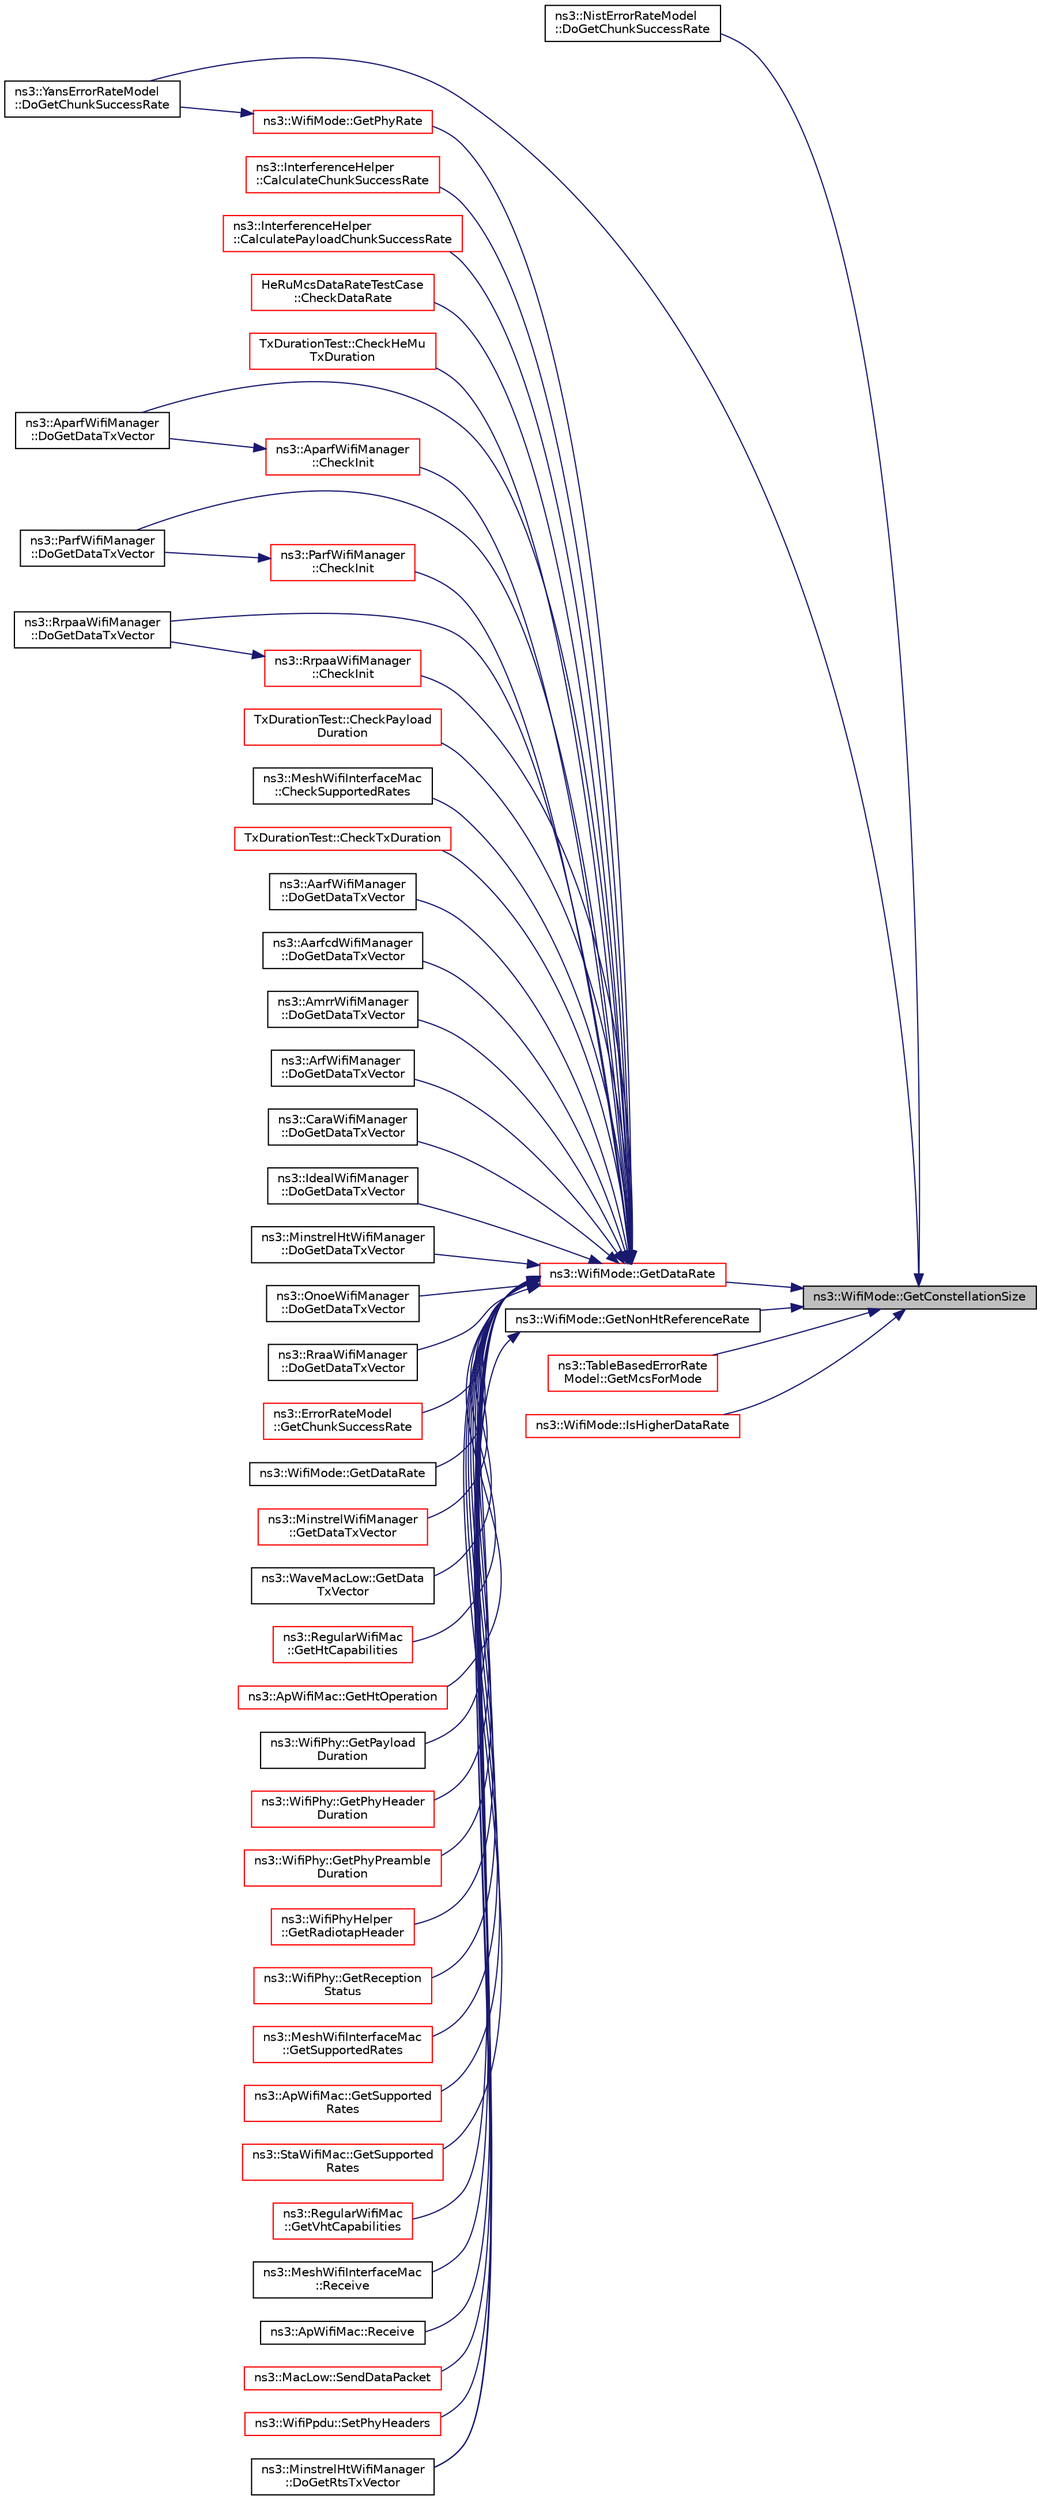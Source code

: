 digraph "ns3::WifiMode::GetConstellationSize"
{
 // LATEX_PDF_SIZE
  edge [fontname="Helvetica",fontsize="10",labelfontname="Helvetica",labelfontsize="10"];
  node [fontname="Helvetica",fontsize="10",shape=record];
  rankdir="RL";
  Node1 [label="ns3::WifiMode::GetConstellationSize",height=0.2,width=0.4,color="black", fillcolor="grey75", style="filled", fontcolor="black",tooltip=" "];
  Node1 -> Node2 [dir="back",color="midnightblue",fontsize="10",style="solid",fontname="Helvetica"];
  Node2 [label="ns3::NistErrorRateModel\l::DoGetChunkSuccessRate",height=0.2,width=0.4,color="black", fillcolor="white", style="filled",URL="$classns3_1_1_nist_error_rate_model.html#abb1b711ee48c9468f0f3d691fbd57076",tooltip="A pure virtual method that must be implemented in the subclass."];
  Node1 -> Node3 [dir="back",color="midnightblue",fontsize="10",style="solid",fontname="Helvetica"];
  Node3 [label="ns3::YansErrorRateModel\l::DoGetChunkSuccessRate",height=0.2,width=0.4,color="black", fillcolor="white", style="filled",URL="$classns3_1_1_yans_error_rate_model.html#af89a17618fe3ab8a80030a9ebd4aeab9",tooltip="A pure virtual method that must be implemented in the subclass."];
  Node1 -> Node4 [dir="back",color="midnightblue",fontsize="10",style="solid",fontname="Helvetica"];
  Node4 [label="ns3::WifiMode::GetDataRate",height=0.2,width=0.4,color="red", fillcolor="white", style="filled",URL="$classns3_1_1_wifi_mode.html#ad90f36e733ceaf8c5771cfbda437e14f",tooltip=" "];
  Node4 -> Node5 [dir="back",color="midnightblue",fontsize="10",style="solid",fontname="Helvetica"];
  Node5 [label="ns3::InterferenceHelper\l::CalculateChunkSuccessRate",height=0.2,width=0.4,color="red", fillcolor="white", style="filled",URL="$classns3_1_1_interference_helper.html#a430cf5d51fa5ea6e1a74585edd6ed311",tooltip="Calculate the success rate of the chunk given the SINR, duration, and Wi-Fi mode."];
  Node4 -> Node9 [dir="back",color="midnightblue",fontsize="10",style="solid",fontname="Helvetica"];
  Node9 [label="ns3::InterferenceHelper\l::CalculatePayloadChunkSuccessRate",height=0.2,width=0.4,color="red", fillcolor="white", style="filled",URL="$classns3_1_1_interference_helper.html#ad5d3ad27b948c541c4440e846e214d0c",tooltip="Calculate the success rate of the payload chunk given the SINR, duration, and Wi-Fi mode."];
  Node4 -> Node11 [dir="back",color="midnightblue",fontsize="10",style="solid",fontname="Helvetica"];
  Node11 [label="HeRuMcsDataRateTestCase\l::CheckDataRate",height=0.2,width=0.4,color="red", fillcolor="white", style="filled",URL="$class_he_ru_mcs_data_rate_test_case.html#a6fb8a4496f25be026848fcc274ac7e04",tooltip="Compare the data rate computed for the provided combination with standard defined one."];
  Node4 -> Node13 [dir="back",color="midnightblue",fontsize="10",style="solid",fontname="Helvetica"];
  Node13 [label="TxDurationTest::CheckHeMu\lTxDuration",height=0.2,width=0.4,color="red", fillcolor="white", style="filled",URL="$class_tx_duration_test.html#aa0304b79f39966f80588360632659222",tooltip="Check if the overall Tx duration returned by WifiPhy for a HE MU PPDU corresponds to a known value."];
  Node4 -> Node15 [dir="back",color="midnightblue",fontsize="10",style="solid",fontname="Helvetica"];
  Node15 [label="ns3::AparfWifiManager\l::CheckInit",height=0.2,width=0.4,color="red", fillcolor="white", style="filled",URL="$classns3_1_1_aparf_wifi_manager.html#a98a3fc4dfff3bcc1bc452dfed963576f",tooltip="Check for initializations."];
  Node15 -> Node16 [dir="back",color="midnightblue",fontsize="10",style="solid",fontname="Helvetica"];
  Node16 [label="ns3::AparfWifiManager\l::DoGetDataTxVector",height=0.2,width=0.4,color="black", fillcolor="white", style="filled",URL="$classns3_1_1_aparf_wifi_manager.html#a9be0935377c6c6052cc12407d17dafbd",tooltip=" "];
  Node4 -> Node19 [dir="back",color="midnightblue",fontsize="10",style="solid",fontname="Helvetica"];
  Node19 [label="ns3::ParfWifiManager\l::CheckInit",height=0.2,width=0.4,color="red", fillcolor="white", style="filled",URL="$classns3_1_1_parf_wifi_manager.html#a2a7ea7d1accf1ce9056c91929db2e7eb",tooltip="Check for initializations."];
  Node19 -> Node20 [dir="back",color="midnightblue",fontsize="10",style="solid",fontname="Helvetica"];
  Node20 [label="ns3::ParfWifiManager\l::DoGetDataTxVector",height=0.2,width=0.4,color="black", fillcolor="white", style="filled",URL="$classns3_1_1_parf_wifi_manager.html#a5a7cc006d12987077a3afc4edd76da86",tooltip=" "];
  Node4 -> Node23 [dir="back",color="midnightblue",fontsize="10",style="solid",fontname="Helvetica"];
  Node23 [label="ns3::RrpaaWifiManager\l::CheckInit",height=0.2,width=0.4,color="red", fillcolor="white", style="filled",URL="$classns3_1_1_rrpaa_wifi_manager.html#a37fd1f9711566d9def5f31c966a89bb5",tooltip="Check for initializations."];
  Node23 -> Node24 [dir="back",color="midnightblue",fontsize="10",style="solid",fontname="Helvetica"];
  Node24 [label="ns3::RrpaaWifiManager\l::DoGetDataTxVector",height=0.2,width=0.4,color="black", fillcolor="white", style="filled",URL="$classns3_1_1_rrpaa_wifi_manager.html#add26dac79b43d5c0114ba30e8cb29a9e",tooltip=" "];
  Node4 -> Node28 [dir="back",color="midnightblue",fontsize="10",style="solid",fontname="Helvetica"];
  Node28 [label="TxDurationTest::CheckPayload\lDuration",height=0.2,width=0.4,color="red", fillcolor="white", style="filled",URL="$class_tx_duration_test.html#a8666c54033e392b15feb1d2aa78bd1c7",tooltip="Check if the payload tx duration returned by InterferenceHelper corresponds to a known value of the p..."];
  Node4 -> Node29 [dir="back",color="midnightblue",fontsize="10",style="solid",fontname="Helvetica"];
  Node29 [label="ns3::MeshWifiInterfaceMac\l::CheckSupportedRates",height=0.2,width=0.4,color="black", fillcolor="white", style="filled",URL="$classns3_1_1_mesh_wifi_interface_mac.html#a0d8d92606ef1a302fc967a8c058d5f81",tooltip="Check supported rates."];
  Node4 -> Node30 [dir="back",color="midnightblue",fontsize="10",style="solid",fontname="Helvetica"];
  Node30 [label="TxDurationTest::CheckTxDuration",height=0.2,width=0.4,color="red", fillcolor="white", style="filled",URL="$class_tx_duration_test.html#a86485ba9721aa086d5a487588b856b8a",tooltip="Check if the overall tx duration returned by InterferenceHelper corresponds to a known value of the p..."];
  Node4 -> Node31 [dir="back",color="midnightblue",fontsize="10",style="solid",fontname="Helvetica"];
  Node31 [label="ns3::AarfWifiManager\l::DoGetDataTxVector",height=0.2,width=0.4,color="black", fillcolor="white", style="filled",URL="$classns3_1_1_aarf_wifi_manager.html#a408d8be07102ba41125c839b01e8a7ee",tooltip=" "];
  Node4 -> Node32 [dir="back",color="midnightblue",fontsize="10",style="solid",fontname="Helvetica"];
  Node32 [label="ns3::AarfcdWifiManager\l::DoGetDataTxVector",height=0.2,width=0.4,color="black", fillcolor="white", style="filled",URL="$classns3_1_1_aarfcd_wifi_manager.html#ab9bfc915e2a36ee071995eb0247b1599",tooltip=" "];
  Node4 -> Node33 [dir="back",color="midnightblue",fontsize="10",style="solid",fontname="Helvetica"];
  Node33 [label="ns3::AmrrWifiManager\l::DoGetDataTxVector",height=0.2,width=0.4,color="black", fillcolor="white", style="filled",URL="$classns3_1_1_amrr_wifi_manager.html#ad18cc0aa1f6f6472e9e5ac2563b85e4c",tooltip=" "];
  Node4 -> Node16 [dir="back",color="midnightblue",fontsize="10",style="solid",fontname="Helvetica"];
  Node4 -> Node34 [dir="back",color="midnightblue",fontsize="10",style="solid",fontname="Helvetica"];
  Node34 [label="ns3::ArfWifiManager\l::DoGetDataTxVector",height=0.2,width=0.4,color="black", fillcolor="white", style="filled",URL="$classns3_1_1_arf_wifi_manager.html#a6bd79d80cbb7f743aa1bece1e5c24584",tooltip=" "];
  Node4 -> Node35 [dir="back",color="midnightblue",fontsize="10",style="solid",fontname="Helvetica"];
  Node35 [label="ns3::CaraWifiManager\l::DoGetDataTxVector",height=0.2,width=0.4,color="black", fillcolor="white", style="filled",URL="$classns3_1_1_cara_wifi_manager.html#a948e474fbc8dd16211dc6f6fcb6ef496",tooltip=" "];
  Node4 -> Node36 [dir="back",color="midnightblue",fontsize="10",style="solid",fontname="Helvetica"];
  Node36 [label="ns3::IdealWifiManager\l::DoGetDataTxVector",height=0.2,width=0.4,color="black", fillcolor="white", style="filled",URL="$classns3_1_1_ideal_wifi_manager.html#a2e7570eb1f5cbef1067cfb714e94218e",tooltip=" "];
  Node4 -> Node37 [dir="back",color="midnightblue",fontsize="10",style="solid",fontname="Helvetica"];
  Node37 [label="ns3::MinstrelHtWifiManager\l::DoGetDataTxVector",height=0.2,width=0.4,color="black", fillcolor="white", style="filled",URL="$classns3_1_1_minstrel_ht_wifi_manager.html#abc2436c9c8dabb7c78907f478e1bb8c7",tooltip=" "];
  Node4 -> Node38 [dir="back",color="midnightblue",fontsize="10",style="solid",fontname="Helvetica"];
  Node38 [label="ns3::OnoeWifiManager\l::DoGetDataTxVector",height=0.2,width=0.4,color="black", fillcolor="white", style="filled",URL="$classns3_1_1_onoe_wifi_manager.html#a58c4d341696639d4b0ea618275461da4",tooltip=" "];
  Node4 -> Node20 [dir="back",color="midnightblue",fontsize="10",style="solid",fontname="Helvetica"];
  Node4 -> Node39 [dir="back",color="midnightblue",fontsize="10",style="solid",fontname="Helvetica"];
  Node39 [label="ns3::RraaWifiManager\l::DoGetDataTxVector",height=0.2,width=0.4,color="black", fillcolor="white", style="filled",URL="$classns3_1_1_rraa_wifi_manager.html#acc7f56a51e22431479e1d534ad7ece84",tooltip=" "];
  Node4 -> Node24 [dir="back",color="midnightblue",fontsize="10",style="solid",fontname="Helvetica"];
  Node4 -> Node40 [dir="back",color="midnightblue",fontsize="10",style="solid",fontname="Helvetica"];
  Node40 [label="ns3::MinstrelHtWifiManager\l::DoGetRtsTxVector",height=0.2,width=0.4,color="black", fillcolor="white", style="filled",URL="$classns3_1_1_minstrel_ht_wifi_manager.html#a8628d42b27a3bf5cbbd4ea0ec2a79307",tooltip=" "];
  Node4 -> Node41 [dir="back",color="midnightblue",fontsize="10",style="solid",fontname="Helvetica"];
  Node41 [label="ns3::ErrorRateModel\l::GetChunkSuccessRate",height=0.2,width=0.4,color="red", fillcolor="white", style="filled",URL="$classns3_1_1_error_rate_model.html#aec3225b1d57ce01bbce1b27226372c66",tooltip="This method returns the probability that the given 'chunk' of the packet will be successfully receive..."];
  Node4 -> Node43 [dir="back",color="midnightblue",fontsize="10",style="solid",fontname="Helvetica"];
  Node43 [label="ns3::WifiMode::GetDataRate",height=0.2,width=0.4,color="black", fillcolor="white", style="filled",URL="$classns3_1_1_wifi_mode.html#af63086343e98b5d54651d871c9c006fd",tooltip=" "];
  Node4 -> Node44 [dir="back",color="midnightblue",fontsize="10",style="solid",fontname="Helvetica"];
  Node44 [label="ns3::MinstrelWifiManager\l::GetDataTxVector",height=0.2,width=0.4,color="red", fillcolor="white", style="filled",URL="$classns3_1_1_minstrel_wifi_manager.html#afc42d002709fb4334ae5b164bfa07aa8",tooltip="Get data transmit vector."];
  Node4 -> Node46 [dir="back",color="midnightblue",fontsize="10",style="solid",fontname="Helvetica"];
  Node46 [label="ns3::WaveMacLow::GetData\lTxVector",height=0.2,width=0.4,color="black", fillcolor="white", style="filled",URL="$classns3_1_1_wave_mac_low.html#a1bb1f43357a8c9513961eca42e104de4",tooltip="Return a TXVECTOR for the DATA frame given the destination."];
  Node4 -> Node47 [dir="back",color="midnightblue",fontsize="10",style="solid",fontname="Helvetica"];
  Node47 [label="ns3::RegularWifiMac\l::GetHtCapabilities",height=0.2,width=0.4,color="red", fillcolor="white", style="filled",URL="$classns3_1_1_regular_wifi_mac.html#ad51001e4ea7ef05fb584002b158a4e3e",tooltip="Return the HT capabilities of the device."];
  Node4 -> Node78 [dir="back",color="midnightblue",fontsize="10",style="solid",fontname="Helvetica"];
  Node78 [label="ns3::ApWifiMac::GetHtOperation",height=0.2,width=0.4,color="red", fillcolor="white", style="filled",URL="$classns3_1_1_ap_wifi_mac.html#a4fefa01556b990b9995ff1a5577060d3",tooltip="Return the HT operation of the current AP."];
  Node4 -> Node79 [dir="back",color="midnightblue",fontsize="10",style="solid",fontname="Helvetica"];
  Node79 [label="ns3::WifiPhy::GetPayload\lDuration",height=0.2,width=0.4,color="black", fillcolor="white", style="filled",URL="$classns3_1_1_wifi_phy.html#a7e72152289274c390430fa6e52e99acf",tooltip=" "];
  Node4 -> Node80 [dir="back",color="midnightblue",fontsize="10",style="solid",fontname="Helvetica"];
  Node80 [label="ns3::WifiPhy::GetPhyHeader\lDuration",height=0.2,width=0.4,color="red", fillcolor="white", style="filled",URL="$classns3_1_1_wifi_phy.html#aa3d6056d67327dc5a757e5e49f68ab37",tooltip=" "];
  Node4 -> Node147 [dir="back",color="midnightblue",fontsize="10",style="solid",fontname="Helvetica"];
  Node147 [label="ns3::WifiPhy::GetPhyPreamble\lDuration",height=0.2,width=0.4,color="red", fillcolor="white", style="filled",URL="$classns3_1_1_wifi_phy.html#a9e4f1e101f3b4fdfdad3f4c470a16a6f",tooltip=" "];
  Node4 -> Node148 [dir="back",color="midnightblue",fontsize="10",style="solid",fontname="Helvetica"];
  Node148 [label="ns3::WifiMode::GetPhyRate",height=0.2,width=0.4,color="red", fillcolor="white", style="filled",URL="$classns3_1_1_wifi_mode.html#a686ba1d46740b0e71b852245f766bd36",tooltip=" "];
  Node148 -> Node3 [dir="back",color="midnightblue",fontsize="10",style="solid",fontname="Helvetica"];
  Node4 -> Node150 [dir="back",color="midnightblue",fontsize="10",style="solid",fontname="Helvetica"];
  Node150 [label="ns3::WifiPhyHelper\l::GetRadiotapHeader",height=0.2,width=0.4,color="red", fillcolor="white", style="filled",URL="$classns3_1_1_wifi_phy_helper.html#ad81031ab5a8a49fe4d1c70d930cd2b76",tooltip="Get the Radiotap header for a transmitted packet."];
  Node4 -> Node156 [dir="back",color="midnightblue",fontsize="10",style="solid",fontname="Helvetica"];
  Node156 [label="ns3::WifiPhy::GetReception\lStatus",height=0.2,width=0.4,color="red", fillcolor="white", style="filled",URL="$classns3_1_1_wifi_phy.html#a7d1be3dc94b565164d0c2221058d0641",tooltip="Get the reception status for the provided MPDU and notify."];
  Node4 -> Node159 [dir="back",color="midnightblue",fontsize="10",style="solid",fontname="Helvetica"];
  Node159 [label="ns3::MeshWifiInterfaceMac\l::GetSupportedRates",height=0.2,width=0.4,color="red", fillcolor="white", style="filled",URL="$classns3_1_1_mesh_wifi_interface_mac.html#ae564ee657ce84f1023eabfd6d3e474a4",tooltip=" "];
  Node4 -> Node164 [dir="back",color="midnightblue",fontsize="10",style="solid",fontname="Helvetica"];
  Node164 [label="ns3::ApWifiMac::GetSupported\lRates",height=0.2,width=0.4,color="red", fillcolor="white", style="filled",URL="$classns3_1_1_ap_wifi_mac.html#a0b627f2e2ca56a38915e18a7a55ace79",tooltip="Return an instance of SupportedRates that contains all rates that we support including HT rates."];
  Node4 -> Node165 [dir="back",color="midnightblue",fontsize="10",style="solid",fontname="Helvetica"];
  Node165 [label="ns3::StaWifiMac::GetSupported\lRates",height=0.2,width=0.4,color="red", fillcolor="white", style="filled",URL="$classns3_1_1_sta_wifi_mac.html#a484da19ff4bb12683c7c77c68f45c458",tooltip="Return an instance of SupportedRates that contains all rates that we support including HT rates."];
  Node4 -> Node166 [dir="back",color="midnightblue",fontsize="10",style="solid",fontname="Helvetica"];
  Node166 [label="ns3::RegularWifiMac\l::GetVhtCapabilities",height=0.2,width=0.4,color="red", fillcolor="white", style="filled",URL="$classns3_1_1_regular_wifi_mac.html#a016a83d8f0d89790ac9c177fa2d6751e",tooltip="Return the VHT capabilities of the device."];
  Node4 -> Node167 [dir="back",color="midnightblue",fontsize="10",style="solid",fontname="Helvetica"];
  Node167 [label="ns3::MeshWifiInterfaceMac\l::Receive",height=0.2,width=0.4,color="black", fillcolor="white", style="filled",URL="$classns3_1_1_mesh_wifi_interface_mac.html#a5850d3b31d09fd6dc552e8fa839bf3f2",tooltip="Frame receive handler."];
  Node4 -> Node71 [dir="back",color="midnightblue",fontsize="10",style="solid",fontname="Helvetica"];
  Node71 [label="ns3::ApWifiMac::Receive",height=0.2,width=0.4,color="black", fillcolor="white", style="filled",URL="$classns3_1_1_ap_wifi_mac.html#af264125e11c4d132d18966a6aa02ace5",tooltip="This method acts as the MacRxMiddle receive callback and is invoked to notify us that a frame has bee..."];
  Node4 -> Node103 [dir="back",color="midnightblue",fontsize="10",style="solid",fontname="Helvetica"];
  Node103 [label="ns3::MacLow::SendDataPacket",height=0.2,width=0.4,color="red", fillcolor="white", style="filled",URL="$classns3_1_1_mac_low.html#ab177d7c7ba53c56f91612114412914bf",tooltip="Send Data packet, which can be Data-Ack or RTS-CTS-Data-Ack transaction."];
  Node4 -> Node145 [dir="back",color="midnightblue",fontsize="10",style="solid",fontname="Helvetica"];
  Node145 [label="ns3::WifiPpdu::SetPhyHeaders",height=0.2,width=0.4,color="red", fillcolor="white", style="filled",URL="$classns3_1_1_wifi_ppdu.html#a5f14f8fd340d849570daffe0a46a31ed",tooltip="Fill in the PHY headers."];
  Node1 -> Node176 [dir="back",color="midnightblue",fontsize="10",style="solid",fontname="Helvetica"];
  Node176 [label="ns3::TableBasedErrorRate\lModel::GetMcsForMode",height=0.2,width=0.4,color="red", fillcolor="white", style="filled",URL="$classns3_1_1_table_based_error_rate_model.html#a6480aef0bf49ba489960cb2ae74e141a",tooltip="Utility function to convert WifiMode to an MCS value."];
  Node1 -> Node178 [dir="back",color="midnightblue",fontsize="10",style="solid",fontname="Helvetica"];
  Node178 [label="ns3::WifiMode::GetNonHtReferenceRate",height=0.2,width=0.4,color="black", fillcolor="white", style="filled",URL="$classns3_1_1_wifi_mode.html#a1cc99acf2f87b227ee2f9ec6204bd295",tooltip=" "];
  Node178 -> Node40 [dir="back",color="midnightblue",fontsize="10",style="solid",fontname="Helvetica"];
  Node1 -> Node179 [dir="back",color="midnightblue",fontsize="10",style="solid",fontname="Helvetica"];
  Node179 [label="ns3::WifiMode::IsHigherDataRate",height=0.2,width=0.4,color="red", fillcolor="white", style="filled",URL="$classns3_1_1_wifi_mode.html#a5d373f9f80a35339205259fac667593b",tooltip=" "];
}
